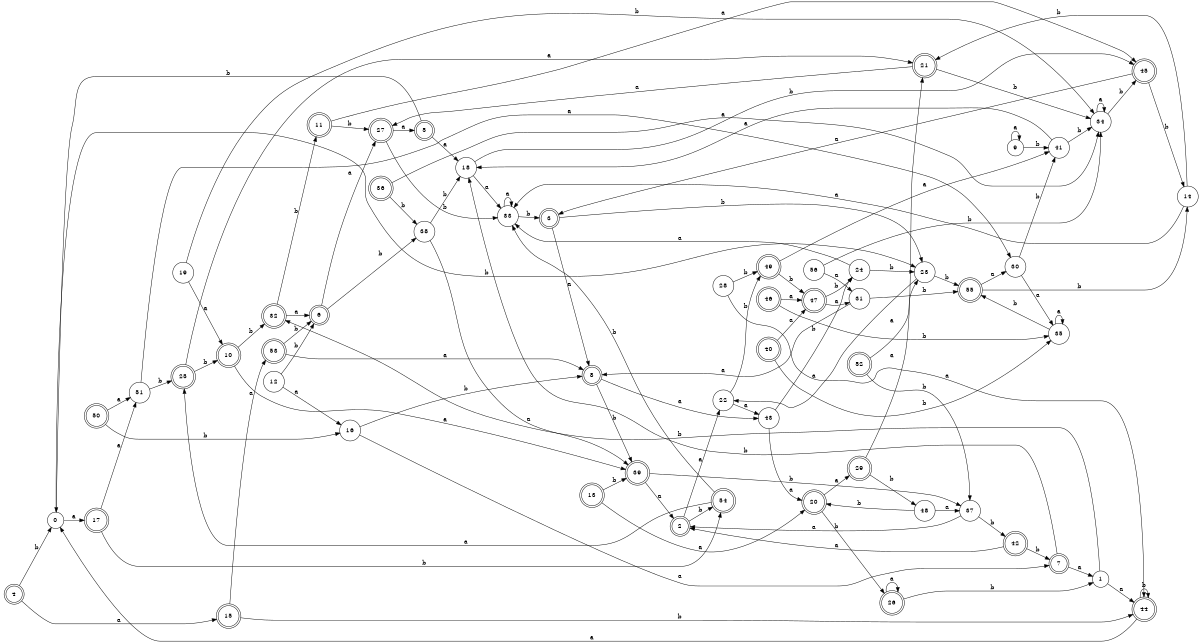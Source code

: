 digraph n46_9 {
__start0 [label="" shape="none"];

rankdir=LR;
size="8,5";

s0 [style="filled", color="black", fillcolor="white" shape="circle", label="0"];
s1 [style="filled", color="black", fillcolor="white" shape="circle", label="1"];
s2 [style="rounded,filled", color="black", fillcolor="white" shape="doublecircle", label="2"];
s3 [style="rounded,filled", color="black", fillcolor="white" shape="doublecircle", label="3"];
s4 [style="rounded,filled", color="black", fillcolor="white" shape="doublecircle", label="4"];
s5 [style="rounded,filled", color="black", fillcolor="white" shape="doublecircle", label="5"];
s6 [style="rounded,filled", color="black", fillcolor="white" shape="doublecircle", label="6"];
s7 [style="rounded,filled", color="black", fillcolor="white" shape="doublecircle", label="7"];
s8 [style="rounded,filled", color="black", fillcolor="white" shape="doublecircle", label="8"];
s9 [style="filled", color="black", fillcolor="white" shape="circle", label="9"];
s10 [style="rounded,filled", color="black", fillcolor="white" shape="doublecircle", label="10"];
s11 [style="rounded,filled", color="black", fillcolor="white" shape="doublecircle", label="11"];
s12 [style="filled", color="black", fillcolor="white" shape="circle", label="12"];
s13 [style="rounded,filled", color="black", fillcolor="white" shape="doublecircle", label="13"];
s14 [style="filled", color="black", fillcolor="white" shape="circle", label="14"];
s15 [style="rounded,filled", color="black", fillcolor="white" shape="doublecircle", label="15"];
s16 [style="filled", color="black", fillcolor="white" shape="circle", label="16"];
s17 [style="rounded,filled", color="black", fillcolor="white" shape="doublecircle", label="17"];
s18 [style="filled", color="black", fillcolor="white" shape="circle", label="18"];
s19 [style="filled", color="black", fillcolor="white" shape="circle", label="19"];
s20 [style="rounded,filled", color="black", fillcolor="white" shape="doublecircle", label="20"];
s21 [style="rounded,filled", color="black", fillcolor="white" shape="doublecircle", label="21"];
s22 [style="filled", color="black", fillcolor="white" shape="circle", label="22"];
s23 [style="filled", color="black", fillcolor="white" shape="circle", label="23"];
s24 [style="filled", color="black", fillcolor="white" shape="circle", label="24"];
s25 [style="rounded,filled", color="black", fillcolor="white" shape="doublecircle", label="25"];
s26 [style="rounded,filled", color="black", fillcolor="white" shape="doublecircle", label="26"];
s27 [style="rounded,filled", color="black", fillcolor="white" shape="doublecircle", label="27"];
s28 [style="filled", color="black", fillcolor="white" shape="circle", label="28"];
s29 [style="rounded,filled", color="black", fillcolor="white" shape="doublecircle", label="29"];
s30 [style="filled", color="black", fillcolor="white" shape="circle", label="30"];
s31 [style="filled", color="black", fillcolor="white" shape="circle", label="31"];
s32 [style="rounded,filled", color="black", fillcolor="white" shape="doublecircle", label="32"];
s33 [style="filled", color="black", fillcolor="white" shape="circle", label="33"];
s34 [style="filled", color="black", fillcolor="white" shape="circle", label="34"];
s35 [style="filled", color="black", fillcolor="white" shape="circle", label="35"];
s36 [style="rounded,filled", color="black", fillcolor="white" shape="doublecircle", label="36"];
s37 [style="filled", color="black", fillcolor="white" shape="circle", label="37"];
s38 [style="filled", color="black", fillcolor="white" shape="circle", label="38"];
s39 [style="rounded,filled", color="black", fillcolor="white" shape="doublecircle", label="39"];
s40 [style="rounded,filled", color="black", fillcolor="white" shape="doublecircle", label="40"];
s41 [style="filled", color="black", fillcolor="white" shape="circle", label="41"];
s42 [style="rounded,filled", color="black", fillcolor="white" shape="doublecircle", label="42"];
s43 [style="filled", color="black", fillcolor="white" shape="circle", label="43"];
s44 [style="rounded,filled", color="black", fillcolor="white" shape="doublecircle", label="44"];
s45 [style="rounded,filled", color="black", fillcolor="white" shape="doublecircle", label="45"];
s46 [style="rounded,filled", color="black", fillcolor="white" shape="doublecircle", label="46"];
s47 [style="rounded,filled", color="black", fillcolor="white" shape="doublecircle", label="47"];
s48 [style="filled", color="black", fillcolor="white" shape="circle", label="48"];
s49 [style="rounded,filled", color="black", fillcolor="white" shape="doublecircle", label="49"];
s50 [style="rounded,filled", color="black", fillcolor="white" shape="doublecircle", label="50"];
s51 [style="filled", color="black", fillcolor="white" shape="circle", label="51"];
s52 [style="rounded,filled", color="black", fillcolor="white" shape="doublecircle", label="52"];
s53 [style="rounded,filled", color="black", fillcolor="white" shape="doublecircle", label="53"];
s54 [style="rounded,filled", color="black", fillcolor="white" shape="doublecircle", label="54"];
s55 [style="rounded,filled", color="black", fillcolor="white" shape="doublecircle", label="55"];
s56 [style="filled", color="black", fillcolor="white" shape="circle", label="56"];
s0 -> s17 [label="a"];
s0 -> s23 [label="b"];
s1 -> s44 [label="a"];
s1 -> s32 [label="b"];
s2 -> s22 [label="a"];
s2 -> s54 [label="b"];
s3 -> s8 [label="a"];
s3 -> s23 [label="b"];
s4 -> s15 [label="a"];
s4 -> s0 [label="b"];
s5 -> s18 [label="a"];
s5 -> s0 [label="b"];
s6 -> s27 [label="a"];
s6 -> s38 [label="b"];
s7 -> s1 [label="a"];
s7 -> s18 [label="b"];
s8 -> s43 [label="a"];
s8 -> s39 [label="b"];
s9 -> s9 [label="a"];
s9 -> s41 [label="b"];
s10 -> s39 [label="a"];
s10 -> s32 [label="b"];
s11 -> s45 [label="a"];
s11 -> s27 [label="b"];
s12 -> s16 [label="a"];
s12 -> s6 [label="b"];
s13 -> s20 [label="a"];
s13 -> s39 [label="b"];
s14 -> s33 [label="a"];
s14 -> s21 [label="b"];
s15 -> s53 [label="a"];
s15 -> s44 [label="b"];
s16 -> s7 [label="a"];
s16 -> s8 [label="b"];
s17 -> s51 [label="a"];
s17 -> s54 [label="b"];
s18 -> s33 [label="a"];
s18 -> s45 [label="b"];
s19 -> s10 [label="a"];
s19 -> s34 [label="b"];
s20 -> s29 [label="a"];
s20 -> s26 [label="b"];
s21 -> s27 [label="a"];
s21 -> s34 [label="b"];
s22 -> s43 [label="a"];
s22 -> s49 [label="b"];
s23 -> s22 [label="a"];
s23 -> s55 [label="b"];
s24 -> s33 [label="a"];
s24 -> s23 [label="b"];
s25 -> s21 [label="a"];
s25 -> s10 [label="b"];
s26 -> s26 [label="a"];
s26 -> s1 [label="b"];
s27 -> s5 [label="a"];
s27 -> s33 [label="b"];
s28 -> s44 [label="a"];
s28 -> s49 [label="b"];
s29 -> s21 [label="a"];
s29 -> s48 [label="b"];
s30 -> s35 [label="a"];
s30 -> s41 [label="b"];
s31 -> s8 [label="a"];
s31 -> s55 [label="b"];
s32 -> s6 [label="a"];
s32 -> s11 [label="b"];
s33 -> s33 [label="a"];
s33 -> s3 [label="b"];
s34 -> s34 [label="a"];
s34 -> s45 [label="b"];
s35 -> s35 [label="a"];
s35 -> s55 [label="b"];
s36 -> s34 [label="a"];
s36 -> s38 [label="b"];
s37 -> s2 [label="a"];
s37 -> s42 [label="b"];
s38 -> s39 [label="a"];
s38 -> s18 [label="b"];
s39 -> s2 [label="a"];
s39 -> s37 [label="b"];
s40 -> s47 [label="a"];
s40 -> s35 [label="b"];
s41 -> s18 [label="a"];
s41 -> s34 [label="b"];
s42 -> s2 [label="a"];
s42 -> s7 [label="b"];
s43 -> s20 [label="a"];
s43 -> s24 [label="b"];
s44 -> s0 [label="a"];
s44 -> s44 [label="b"];
s45 -> s3 [label="a"];
s45 -> s14 [label="b"];
s46 -> s47 [label="a"];
s46 -> s35 [label="b"];
s47 -> s31 [label="a"];
s47 -> s24 [label="b"];
s48 -> s37 [label="a"];
s48 -> s20 [label="b"];
s49 -> s41 [label="a"];
s49 -> s47 [label="b"];
s50 -> s51 [label="a"];
s50 -> s16 [label="b"];
s51 -> s30 [label="a"];
s51 -> s25 [label="b"];
s52 -> s23 [label="a"];
s52 -> s37 [label="b"];
s53 -> s8 [label="a"];
s53 -> s6 [label="b"];
s54 -> s25 [label="a"];
s54 -> s33 [label="b"];
s55 -> s30 [label="a"];
s55 -> s14 [label="b"];
s56 -> s31 [label="a"];
s56 -> s34 [label="b"];

}